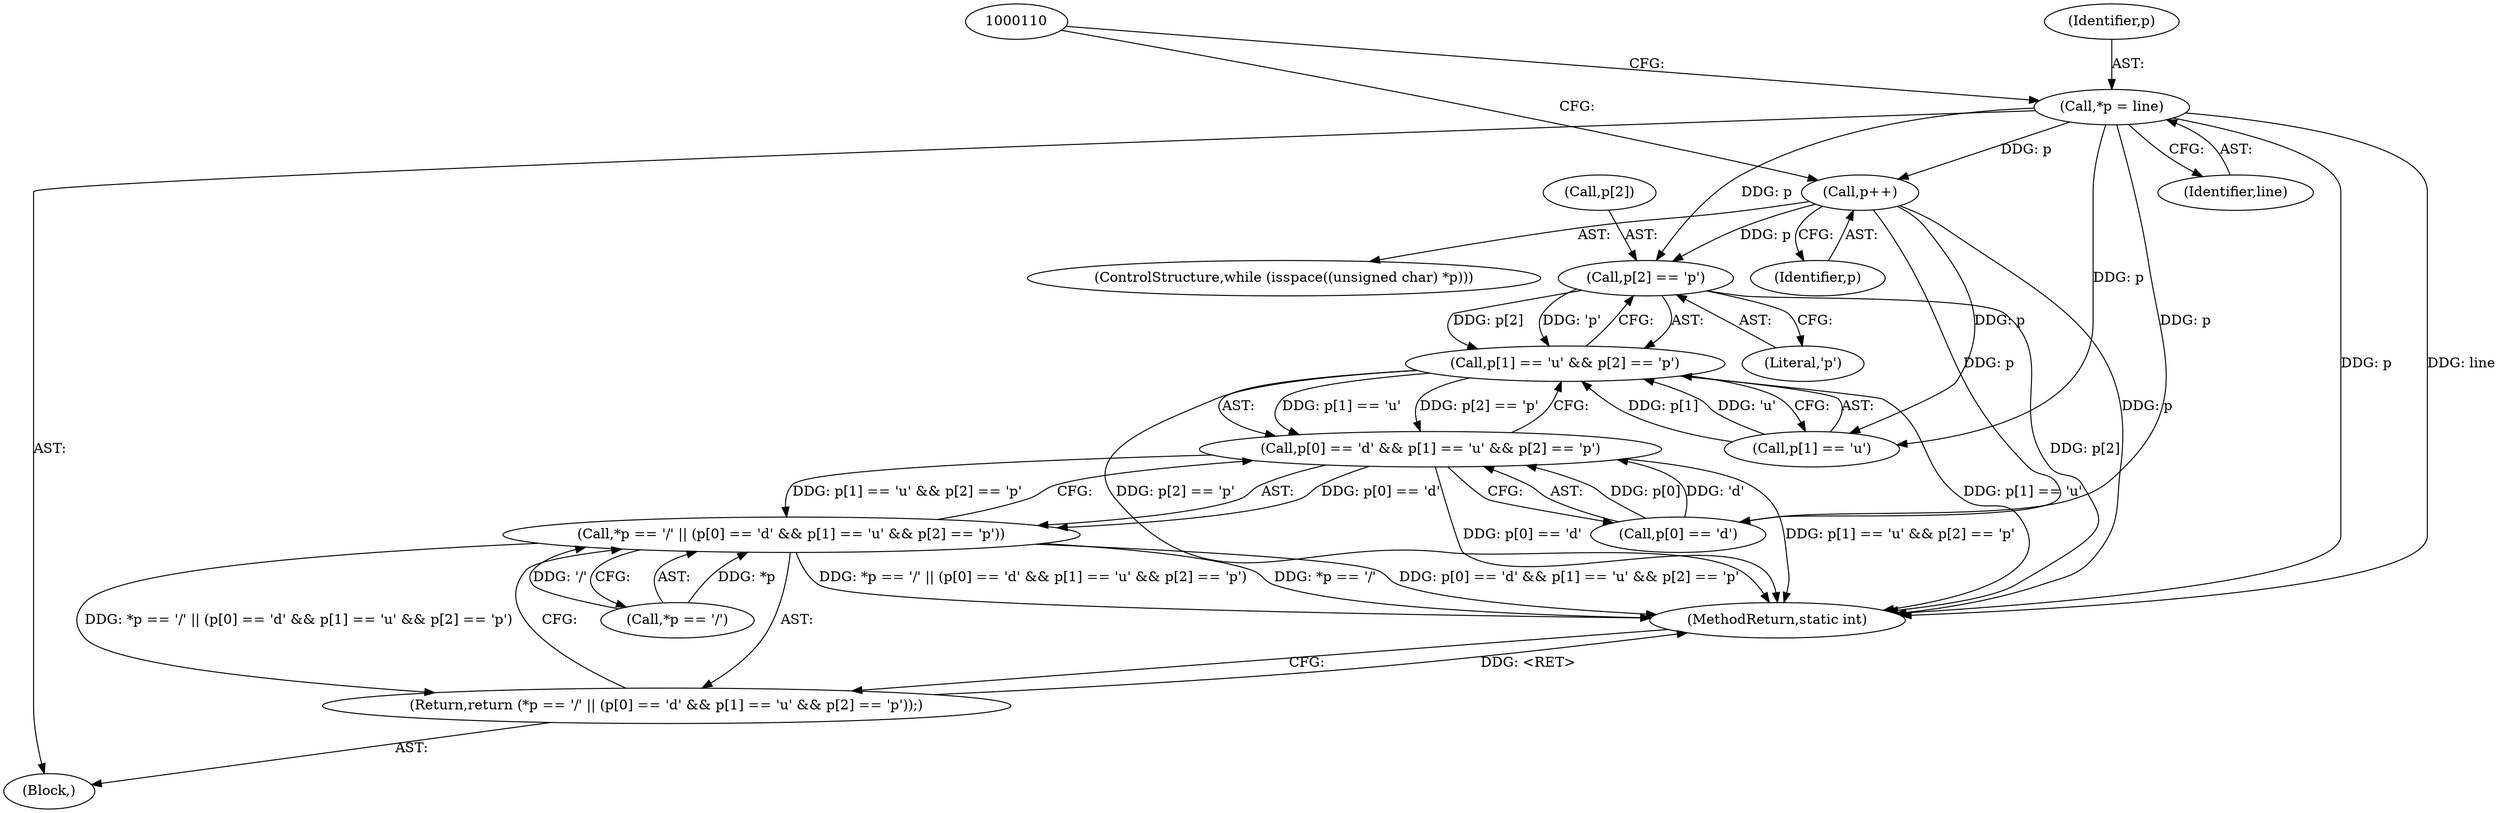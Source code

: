 digraph "0_t1utils_6b9d1aafcb61a3663c883663eb19ccdbfcde8d33@array" {
"1000133" [label="(Call,p[2] == 'p')"];
"1000104" [label="(Call,*p = line)"];
"1000113" [label="(Call,p++)"];
"1000127" [label="(Call,p[1] == 'u' && p[2] == 'p')"];
"1000121" [label="(Call,p[0] == 'd' && p[1] == 'u' && p[2] == 'p')"];
"1000116" [label="(Call,*p == '/' || (p[0] == 'd' && p[1] == 'u' && p[2] == 'p'))"];
"1000115" [label="(Return,return (*p == '/' || (p[0] == 'd' && p[1] == 'u' && p[2] == 'p'));)"];
"1000117" [label="(Call,*p == '/')"];
"1000134" [label="(Call,p[2])"];
"1000138" [label="(MethodReturn,static int)"];
"1000122" [label="(Call,p[0] == 'd')"];
"1000121" [label="(Call,p[0] == 'd' && p[1] == 'u' && p[2] == 'p')"];
"1000115" [label="(Return,return (*p == '/' || (p[0] == 'd' && p[1] == 'u' && p[2] == 'p'));)"];
"1000127" [label="(Call,p[1] == 'u' && p[2] == 'p')"];
"1000104" [label="(Call,*p = line)"];
"1000114" [label="(Identifier,p)"];
"1000116" [label="(Call,*p == '/' || (p[0] == 'd' && p[1] == 'u' && p[2] == 'p'))"];
"1000133" [label="(Call,p[2] == 'p')"];
"1000102" [label="(Block,)"];
"1000128" [label="(Call,p[1] == 'u')"];
"1000113" [label="(Call,p++)"];
"1000105" [label="(Identifier,p)"];
"1000106" [label="(Identifier,line)"];
"1000137" [label="(Literal,'p')"];
"1000107" [label="(ControlStructure,while (isspace((unsigned char) *p)))"];
"1000133" -> "1000127"  [label="AST: "];
"1000133" -> "1000137"  [label="CFG: "];
"1000134" -> "1000133"  [label="AST: "];
"1000137" -> "1000133"  [label="AST: "];
"1000127" -> "1000133"  [label="CFG: "];
"1000133" -> "1000138"  [label="DDG: p[2]"];
"1000133" -> "1000127"  [label="DDG: p[2]"];
"1000133" -> "1000127"  [label="DDG: 'p'"];
"1000104" -> "1000133"  [label="DDG: p"];
"1000113" -> "1000133"  [label="DDG: p"];
"1000104" -> "1000102"  [label="AST: "];
"1000104" -> "1000106"  [label="CFG: "];
"1000105" -> "1000104"  [label="AST: "];
"1000106" -> "1000104"  [label="AST: "];
"1000110" -> "1000104"  [label="CFG: "];
"1000104" -> "1000138"  [label="DDG: p"];
"1000104" -> "1000138"  [label="DDG: line"];
"1000104" -> "1000113"  [label="DDG: p"];
"1000104" -> "1000122"  [label="DDG: p"];
"1000104" -> "1000128"  [label="DDG: p"];
"1000113" -> "1000107"  [label="AST: "];
"1000113" -> "1000114"  [label="CFG: "];
"1000114" -> "1000113"  [label="AST: "];
"1000110" -> "1000113"  [label="CFG: "];
"1000113" -> "1000138"  [label="DDG: p"];
"1000113" -> "1000122"  [label="DDG: p"];
"1000113" -> "1000128"  [label="DDG: p"];
"1000127" -> "1000121"  [label="AST: "];
"1000127" -> "1000128"  [label="CFG: "];
"1000128" -> "1000127"  [label="AST: "];
"1000121" -> "1000127"  [label="CFG: "];
"1000127" -> "1000138"  [label="DDG: p[2] == 'p'"];
"1000127" -> "1000138"  [label="DDG: p[1] == 'u'"];
"1000127" -> "1000121"  [label="DDG: p[1] == 'u'"];
"1000127" -> "1000121"  [label="DDG: p[2] == 'p'"];
"1000128" -> "1000127"  [label="DDG: p[1]"];
"1000128" -> "1000127"  [label="DDG: 'u'"];
"1000121" -> "1000116"  [label="AST: "];
"1000121" -> "1000122"  [label="CFG: "];
"1000122" -> "1000121"  [label="AST: "];
"1000116" -> "1000121"  [label="CFG: "];
"1000121" -> "1000138"  [label="DDG: p[1] == 'u' && p[2] == 'p'"];
"1000121" -> "1000138"  [label="DDG: p[0] == 'd'"];
"1000121" -> "1000116"  [label="DDG: p[0] == 'd'"];
"1000121" -> "1000116"  [label="DDG: p[1] == 'u' && p[2] == 'p'"];
"1000122" -> "1000121"  [label="DDG: p[0]"];
"1000122" -> "1000121"  [label="DDG: 'd'"];
"1000116" -> "1000115"  [label="AST: "];
"1000116" -> "1000117"  [label="CFG: "];
"1000117" -> "1000116"  [label="AST: "];
"1000115" -> "1000116"  [label="CFG: "];
"1000116" -> "1000138"  [label="DDG: *p == '/'"];
"1000116" -> "1000138"  [label="DDG: p[0] == 'd' && p[1] == 'u' && p[2] == 'p'"];
"1000116" -> "1000138"  [label="DDG: *p == '/' || (p[0] == 'd' && p[1] == 'u' && p[2] == 'p')"];
"1000116" -> "1000115"  [label="DDG: *p == '/' || (p[0] == 'd' && p[1] == 'u' && p[2] == 'p')"];
"1000117" -> "1000116"  [label="DDG: *p"];
"1000117" -> "1000116"  [label="DDG: '/'"];
"1000115" -> "1000102"  [label="AST: "];
"1000138" -> "1000115"  [label="CFG: "];
"1000115" -> "1000138"  [label="DDG: <RET>"];
}
